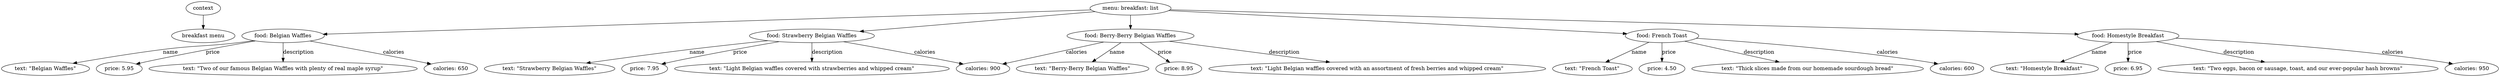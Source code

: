digraph g {
"context" -> "breakfast menu"
"menu: breakfast: list" -> "food: Belgian Waffles" [label="",arrowhead=normal]
"menu: breakfast: list" -> "food: Strawberry Belgian Waffles" [label="",arrowhead=normal]
"menu: breakfast: list" -> "food: Berry-Berry Belgian Waffles" [label="",arrowhead=normal]
"menu: breakfast: list" -> "food: French Toast" [label="",arrowhead=normal]
"menu: breakfast: list" -> "food: Homestyle Breakfast" [label="",arrowhead=normal]
"food: Belgian Waffles" -> "text: \"Belgian Waffles\"" [label="name",arrowhead=normal]
"food: Belgian Waffles" -> "price: 5.95" [label="price",arrowhead=normal]
"food: Belgian Waffles" -> "text: \"Two of our famous Belgian Waffles with plenty of real maple syrup\"" [label="description",arrowhead=normal]
"food: Belgian Waffles" -> "calories: 650" [label="calories",arrowhead=normal]
"food: Strawberry Belgian Waffles" -> "text: \"Strawberry Belgian Waffles\"" [label="name",arrowhead=normal]
"food: Strawberry Belgian Waffles" -> "price: 7.95" [label="price",arrowhead=normal]
"food: Strawberry Belgian Waffles" -> "text: \"Light Belgian waffles covered with strawberries and whipped cream\"" [label="description",arrowhead=normal]
"food: Strawberry Belgian Waffles" -> "calories: 900" [label="calories",arrowhead=normal]
"food: Berry-Berry Belgian Waffles" -> "text: \"Berry-Berry Belgian Waffles\"" [label="name",arrowhead=normal]
"food: Berry-Berry Belgian Waffles" -> "price: 8.95" [label="price",arrowhead=normal]
"food: Berry-Berry Belgian Waffles" -> "text: \"Light Belgian waffles covered with an assortment of fresh berries and whipped cream\"" [label="description",arrowhead=normal]
"food: Berry-Berry Belgian Waffles" -> "calories: 900" [label="calories",arrowhead=normal]
"food: French Toast" -> "text: \"French Toast\"" [label="name",arrowhead=normal]
"food: French Toast" -> "price: 4.50" [label="price",arrowhead=normal]
"food: French Toast" -> "text: \"Thick slices made from our homemade sourdough bread\"" [label="description",arrowhead=normal]
"food: French Toast" -> "calories: 600" [label="calories",arrowhead=normal]
"food: Homestyle Breakfast" -> "text: \"Homestyle Breakfast\"" [label="name",arrowhead=normal]
"food: Homestyle Breakfast" -> "price: 6.95" [label="price",arrowhead=normal]
"food: Homestyle Breakfast" -> "text: \"Two eggs, bacon or sausage, toast, and our ever-popular hash browns\"" [label="description",arrowhead=normal]
"food: Homestyle Breakfast" -> "calories: 950" [label="calories",arrowhead=normal]
}
